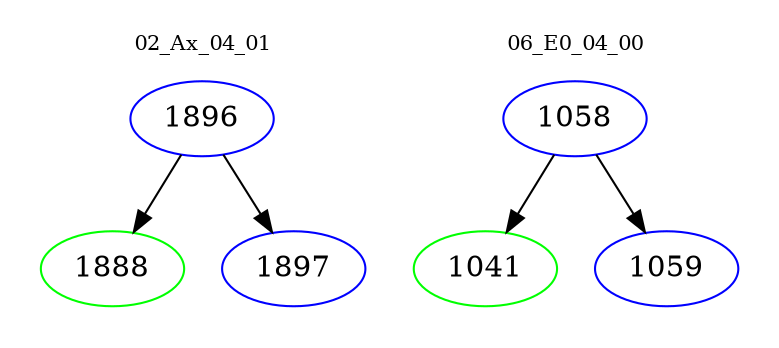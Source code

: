 digraph{
subgraph cluster_0 {
color = white
label = "02_Ax_04_01";
fontsize=10;
T0_1896 [label="1896", color="blue"]
T0_1896 -> T0_1888 [color="black"]
T0_1888 [label="1888", color="green"]
T0_1896 -> T0_1897 [color="black"]
T0_1897 [label="1897", color="blue"]
}
subgraph cluster_1 {
color = white
label = "06_E0_04_00";
fontsize=10;
T1_1058 [label="1058", color="blue"]
T1_1058 -> T1_1041 [color="black"]
T1_1041 [label="1041", color="green"]
T1_1058 -> T1_1059 [color="black"]
T1_1059 [label="1059", color="blue"]
}
}
